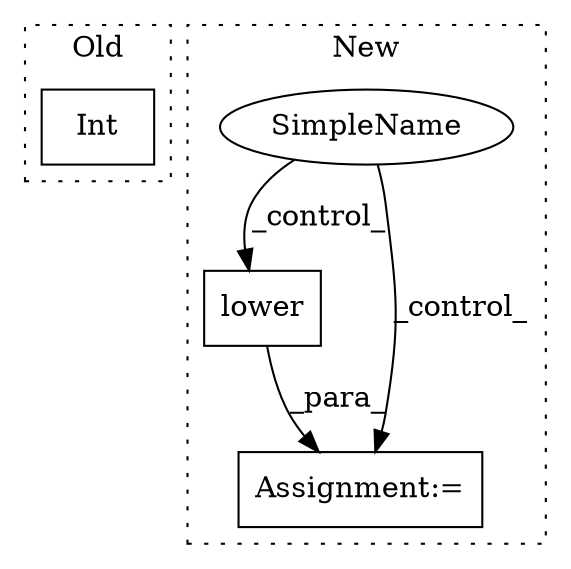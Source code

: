 digraph G {
subgraph cluster0 {
1 [label="Int" a="32" s="279,290" l="4,1" shape="box"];
label = "Old";
style="dotted";
}
subgraph cluster1 {
2 [label="lower" a="32" s="693" l="7" shape="box"];
3 [label="Assignment:=" a="7" s="641" l="1" shape="box"];
4 [label="SimpleName" a="42" s="" l="" shape="ellipse"];
label = "New";
style="dotted";
}
2 -> 3 [label="_para_"];
4 -> 3 [label="_control_"];
4 -> 2 [label="_control_"];
}